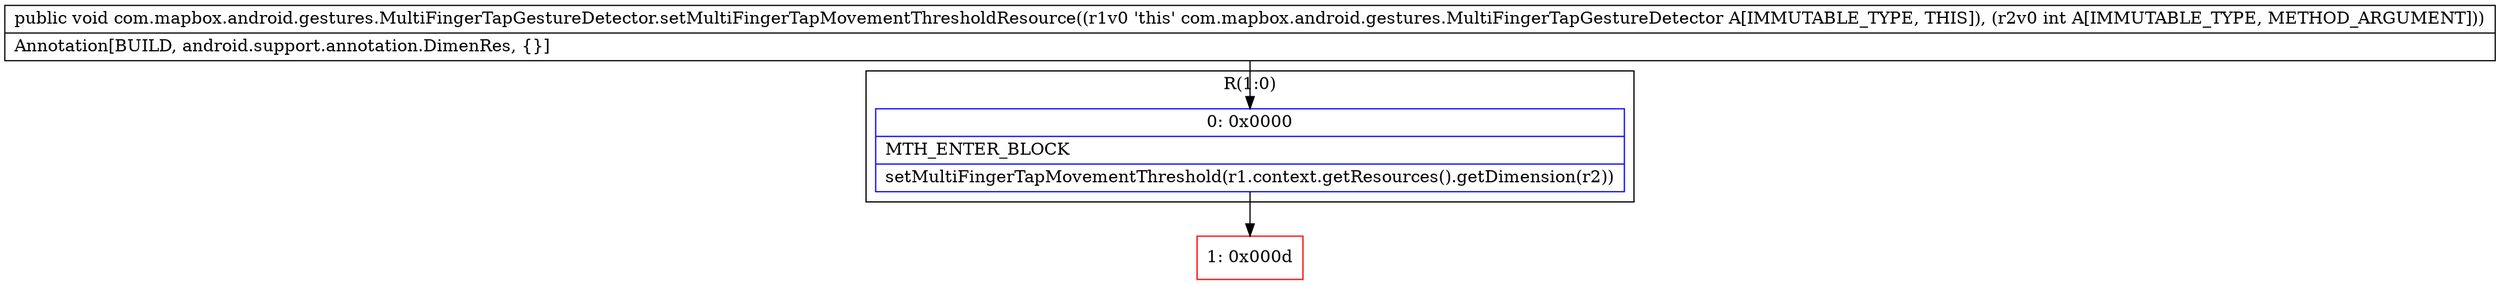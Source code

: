 digraph "CFG forcom.mapbox.android.gestures.MultiFingerTapGestureDetector.setMultiFingerTapMovementThresholdResource(I)V" {
subgraph cluster_Region_1736032051 {
label = "R(1:0)";
node [shape=record,color=blue];
Node_0 [shape=record,label="{0\:\ 0x0000|MTH_ENTER_BLOCK\l|setMultiFingerTapMovementThreshold(r1.context.getResources().getDimension(r2))\l}"];
}
Node_1 [shape=record,color=red,label="{1\:\ 0x000d}"];
MethodNode[shape=record,label="{public void com.mapbox.android.gestures.MultiFingerTapGestureDetector.setMultiFingerTapMovementThresholdResource((r1v0 'this' com.mapbox.android.gestures.MultiFingerTapGestureDetector A[IMMUTABLE_TYPE, THIS]), (r2v0 int A[IMMUTABLE_TYPE, METHOD_ARGUMENT]))  | Annotation[BUILD, android.support.annotation.DimenRes, \{\}]\l}"];
MethodNode -> Node_0;
Node_0 -> Node_1;
}

